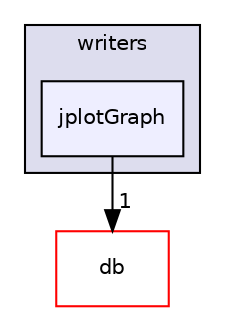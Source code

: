 digraph "src/OpenFOAM/graph/writers/jplotGraph" {
  bgcolor=transparent;
  compound=true
  node [ fontsize="10", fontname="Helvetica"];
  edge [ labelfontsize="10", labelfontname="Helvetica"];
  subgraph clusterdir_4186ef7d082dc05bc2b228141df39fcb {
    graph [ bgcolor="#ddddee", pencolor="black", label="writers" fontname="Helvetica", fontsize="10", URL="dir_4186ef7d082dc05bc2b228141df39fcb.html"]
  dir_352046011ec4213851dc9b8a91385200 [shape=box, label="jplotGraph", style="filled", fillcolor="#eeeeff", pencolor="black", URL="dir_352046011ec4213851dc9b8a91385200.html"];
  }
  dir_63c634f7a7cfd679ac26c67fb30fc32f [shape=box label="db" color="red" URL="dir_63c634f7a7cfd679ac26c67fb30fc32f.html"];
  dir_352046011ec4213851dc9b8a91385200->dir_63c634f7a7cfd679ac26c67fb30fc32f [headlabel="1", labeldistance=1.5 headhref="dir_002107_001944.html"];
}
